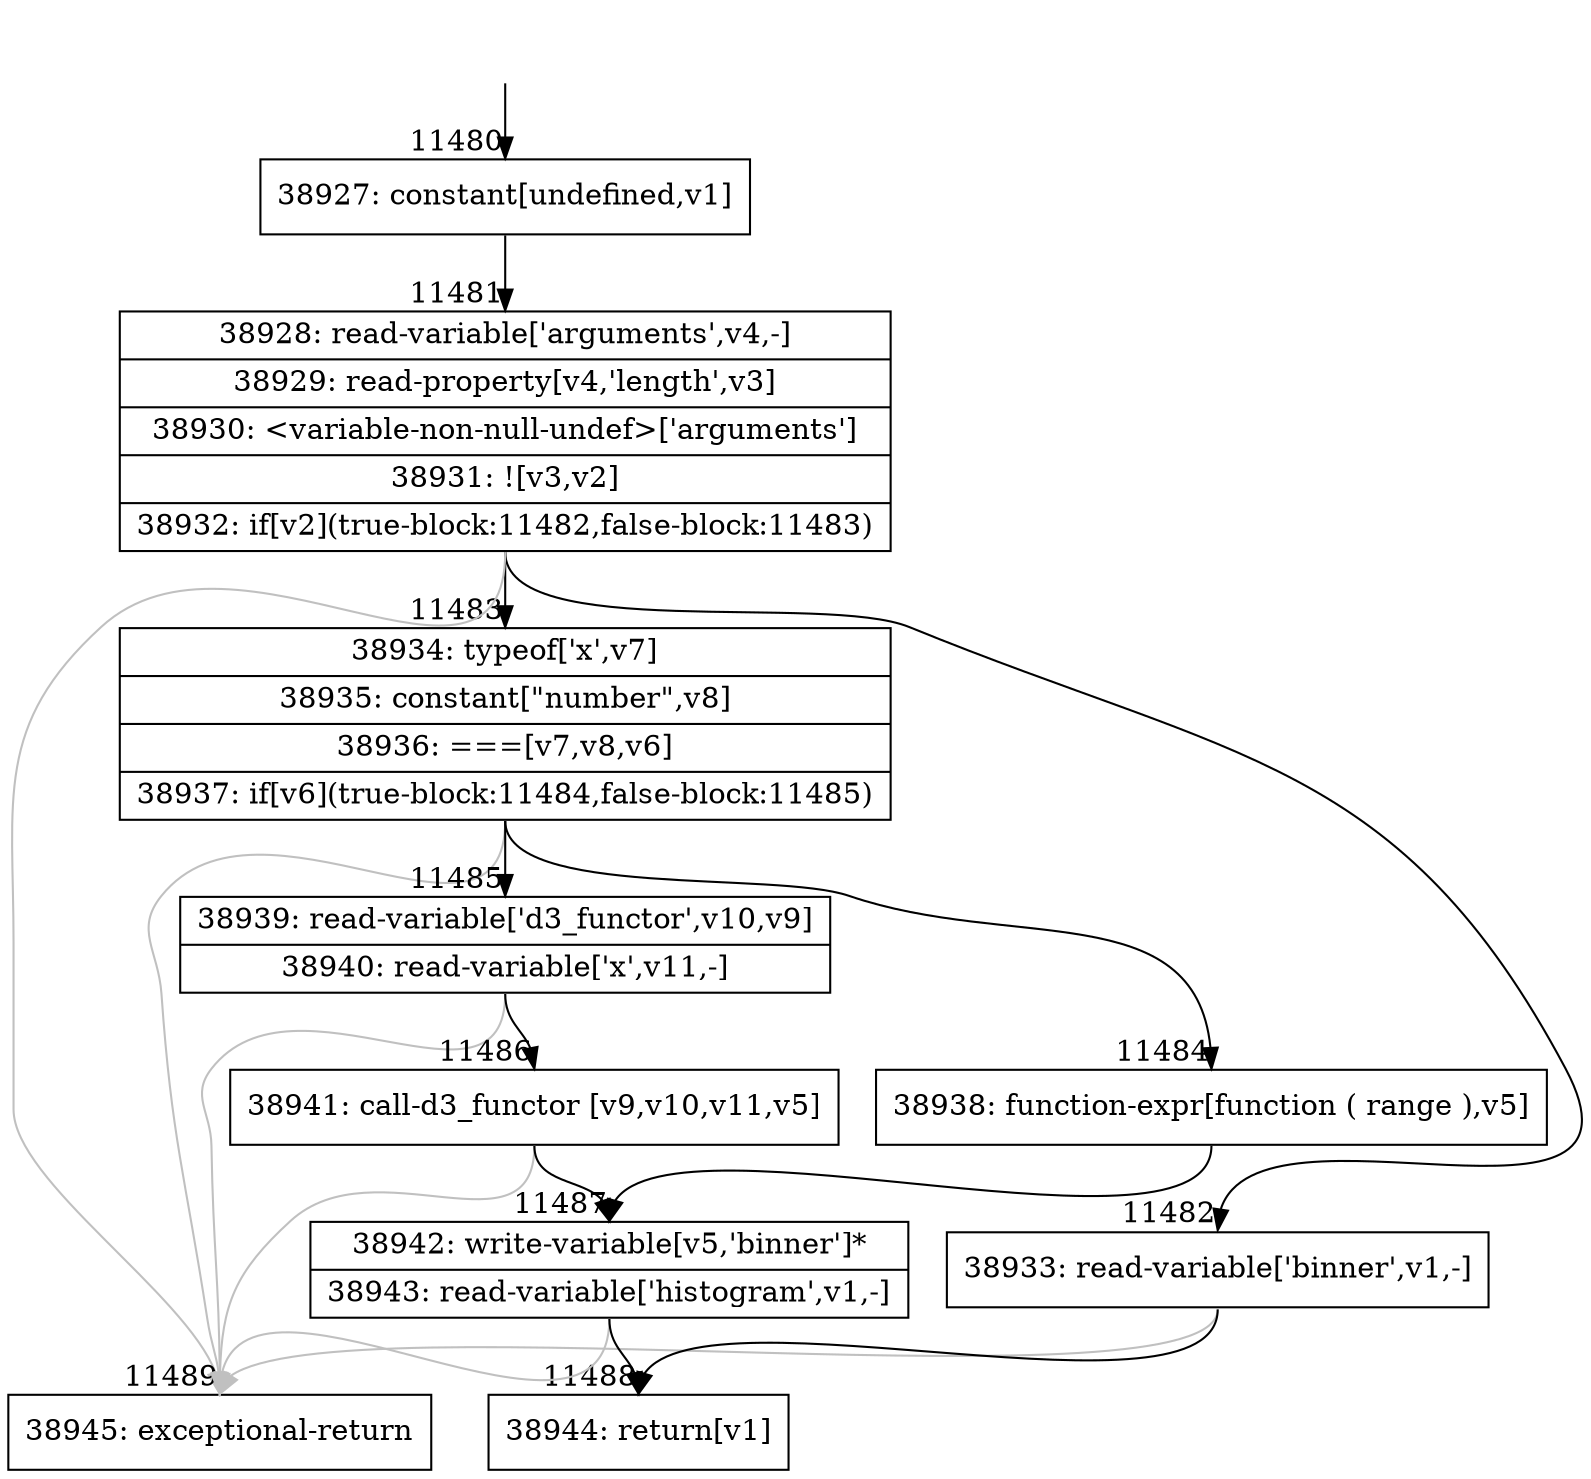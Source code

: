 digraph {
rankdir="TD"
BB_entry1058[shape=none,label=""];
BB_entry1058 -> BB11480 [tailport=s, headport=n, headlabel="    11480"]
BB11480 [shape=record label="{38927: constant[undefined,v1]}" ] 
BB11480 -> BB11481 [tailport=s, headport=n, headlabel="      11481"]
BB11481 [shape=record label="{38928: read-variable['arguments',v4,-]|38929: read-property[v4,'length',v3]|38930: \<variable-non-null-undef\>['arguments']|38931: ![v3,v2]|38932: if[v2](true-block:11482,false-block:11483)}" ] 
BB11481 -> BB11482 [tailport=s, headport=n, headlabel="      11482"]
BB11481 -> BB11483 [tailport=s, headport=n, headlabel="      11483"]
BB11481 -> BB11489 [tailport=s, headport=n, color=gray, headlabel="      11489"]
BB11482 [shape=record label="{38933: read-variable['binner',v1,-]}" ] 
BB11482 -> BB11488 [tailport=s, headport=n, headlabel="      11488"]
BB11482 -> BB11489 [tailport=s, headport=n, color=gray]
BB11483 [shape=record label="{38934: typeof['x',v7]|38935: constant[\"number\",v8]|38936: ===[v7,v8,v6]|38937: if[v6](true-block:11484,false-block:11485)}" ] 
BB11483 -> BB11484 [tailport=s, headport=n, headlabel="      11484"]
BB11483 -> BB11485 [tailport=s, headport=n, headlabel="      11485"]
BB11483 -> BB11489 [tailport=s, headport=n, color=gray]
BB11484 [shape=record label="{38938: function-expr[function ( range ),v5]}" ] 
BB11484 -> BB11487 [tailport=s, headport=n, headlabel="      11487"]
BB11485 [shape=record label="{38939: read-variable['d3_functor',v10,v9]|38940: read-variable['x',v11,-]}" ] 
BB11485 -> BB11486 [tailport=s, headport=n, headlabel="      11486"]
BB11485 -> BB11489 [tailport=s, headport=n, color=gray]
BB11486 [shape=record label="{38941: call-d3_functor [v9,v10,v11,v5]}" ] 
BB11486 -> BB11487 [tailport=s, headport=n]
BB11486 -> BB11489 [tailport=s, headport=n, color=gray]
BB11487 [shape=record label="{38942: write-variable[v5,'binner']*|38943: read-variable['histogram',v1,-]}" ] 
BB11487 -> BB11488 [tailport=s, headport=n]
BB11487 -> BB11489 [tailport=s, headport=n, color=gray]
BB11488 [shape=record label="{38944: return[v1]}" ] 
BB11489 [shape=record label="{38945: exceptional-return}" ] 
//#$~ 6841
}
